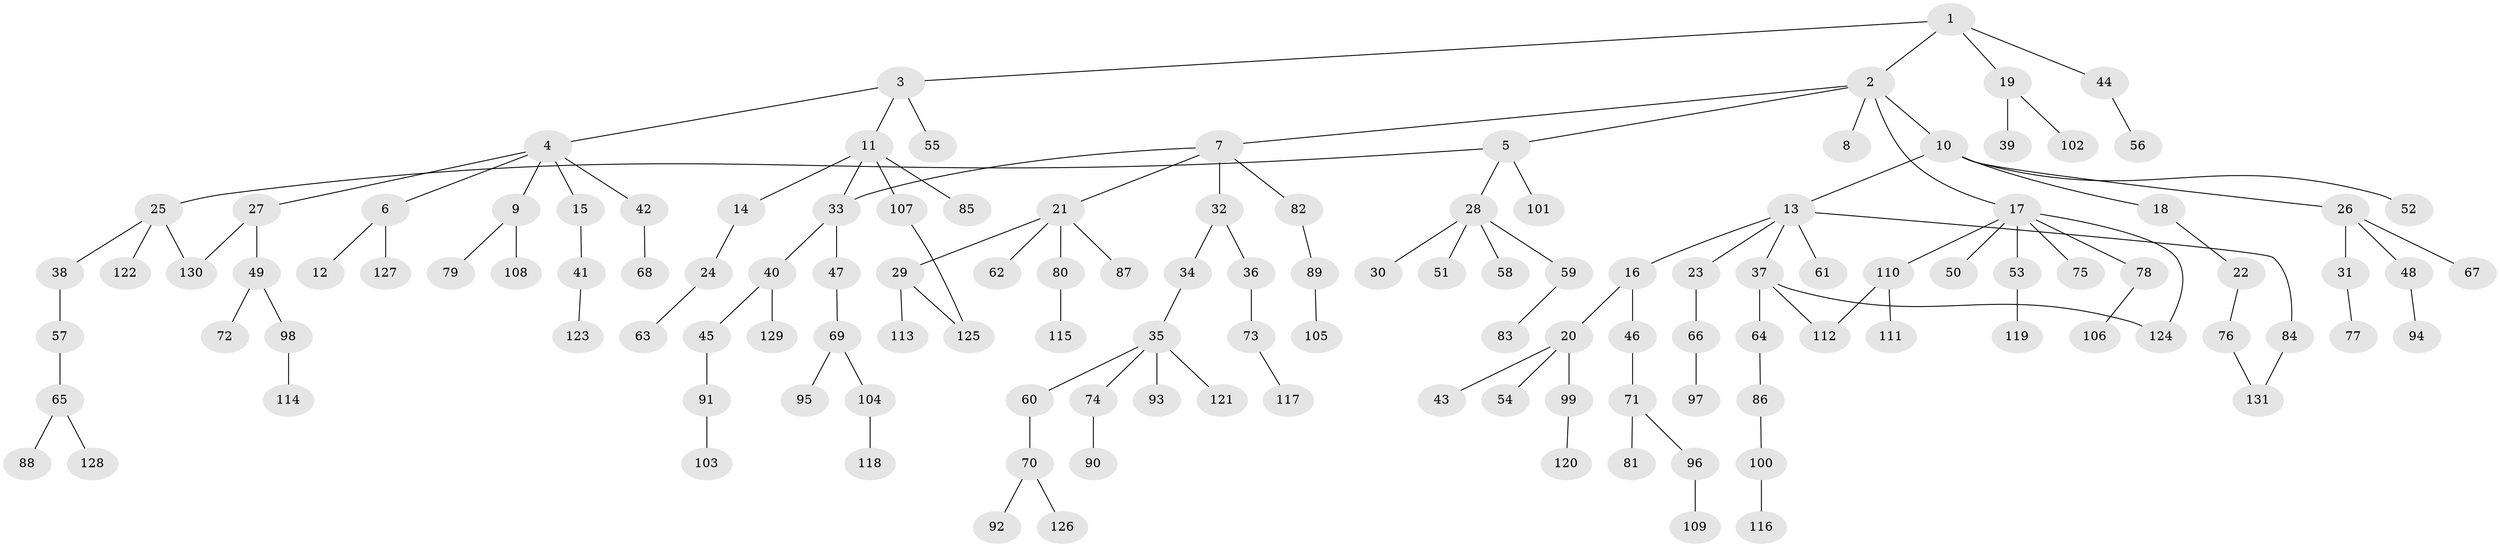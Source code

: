 // coarse degree distribution, {4: 0.07692307692307693, 6: 0.04395604395604396, 3: 0.07692307692307693, 2: 0.31868131868131866, 1: 0.45054945054945056, 8: 0.01098901098901099, 7: 0.01098901098901099, 5: 0.01098901098901099}
// Generated by graph-tools (version 1.1) at 2025/17/03/04/25 18:17:00]
// undirected, 131 vertices, 136 edges
graph export_dot {
graph [start="1"]
  node [color=gray90,style=filled];
  1;
  2;
  3;
  4;
  5;
  6;
  7;
  8;
  9;
  10;
  11;
  12;
  13;
  14;
  15;
  16;
  17;
  18;
  19;
  20;
  21;
  22;
  23;
  24;
  25;
  26;
  27;
  28;
  29;
  30;
  31;
  32;
  33;
  34;
  35;
  36;
  37;
  38;
  39;
  40;
  41;
  42;
  43;
  44;
  45;
  46;
  47;
  48;
  49;
  50;
  51;
  52;
  53;
  54;
  55;
  56;
  57;
  58;
  59;
  60;
  61;
  62;
  63;
  64;
  65;
  66;
  67;
  68;
  69;
  70;
  71;
  72;
  73;
  74;
  75;
  76;
  77;
  78;
  79;
  80;
  81;
  82;
  83;
  84;
  85;
  86;
  87;
  88;
  89;
  90;
  91;
  92;
  93;
  94;
  95;
  96;
  97;
  98;
  99;
  100;
  101;
  102;
  103;
  104;
  105;
  106;
  107;
  108;
  109;
  110;
  111;
  112;
  113;
  114;
  115;
  116;
  117;
  118;
  119;
  120;
  121;
  122;
  123;
  124;
  125;
  126;
  127;
  128;
  129;
  130;
  131;
  1 -- 2;
  1 -- 3;
  1 -- 19;
  1 -- 44;
  2 -- 5;
  2 -- 7;
  2 -- 8;
  2 -- 10;
  2 -- 17;
  3 -- 4;
  3 -- 11;
  3 -- 55;
  4 -- 6;
  4 -- 9;
  4 -- 15;
  4 -- 27;
  4 -- 42;
  5 -- 25;
  5 -- 28;
  5 -- 101;
  6 -- 12;
  6 -- 127;
  7 -- 21;
  7 -- 32;
  7 -- 33;
  7 -- 82;
  9 -- 79;
  9 -- 108;
  10 -- 13;
  10 -- 18;
  10 -- 26;
  10 -- 52;
  11 -- 14;
  11 -- 85;
  11 -- 107;
  11 -- 33;
  13 -- 16;
  13 -- 23;
  13 -- 37;
  13 -- 61;
  13 -- 84;
  14 -- 24;
  15 -- 41;
  16 -- 20;
  16 -- 46;
  17 -- 50;
  17 -- 53;
  17 -- 75;
  17 -- 78;
  17 -- 110;
  17 -- 124;
  18 -- 22;
  19 -- 39;
  19 -- 102;
  20 -- 43;
  20 -- 54;
  20 -- 99;
  21 -- 29;
  21 -- 62;
  21 -- 80;
  21 -- 87;
  22 -- 76;
  23 -- 66;
  24 -- 63;
  25 -- 38;
  25 -- 122;
  25 -- 130;
  26 -- 31;
  26 -- 48;
  26 -- 67;
  27 -- 49;
  27 -- 130;
  28 -- 30;
  28 -- 51;
  28 -- 58;
  28 -- 59;
  29 -- 113;
  29 -- 125;
  31 -- 77;
  32 -- 34;
  32 -- 36;
  33 -- 40;
  33 -- 47;
  34 -- 35;
  35 -- 60;
  35 -- 74;
  35 -- 93;
  35 -- 121;
  36 -- 73;
  37 -- 64;
  37 -- 124;
  37 -- 112;
  38 -- 57;
  40 -- 45;
  40 -- 129;
  41 -- 123;
  42 -- 68;
  44 -- 56;
  45 -- 91;
  46 -- 71;
  47 -- 69;
  48 -- 94;
  49 -- 72;
  49 -- 98;
  53 -- 119;
  57 -- 65;
  59 -- 83;
  60 -- 70;
  64 -- 86;
  65 -- 88;
  65 -- 128;
  66 -- 97;
  69 -- 95;
  69 -- 104;
  70 -- 92;
  70 -- 126;
  71 -- 81;
  71 -- 96;
  73 -- 117;
  74 -- 90;
  76 -- 131;
  78 -- 106;
  80 -- 115;
  82 -- 89;
  84 -- 131;
  86 -- 100;
  89 -- 105;
  91 -- 103;
  96 -- 109;
  98 -- 114;
  99 -- 120;
  100 -- 116;
  104 -- 118;
  107 -- 125;
  110 -- 111;
  110 -- 112;
}
